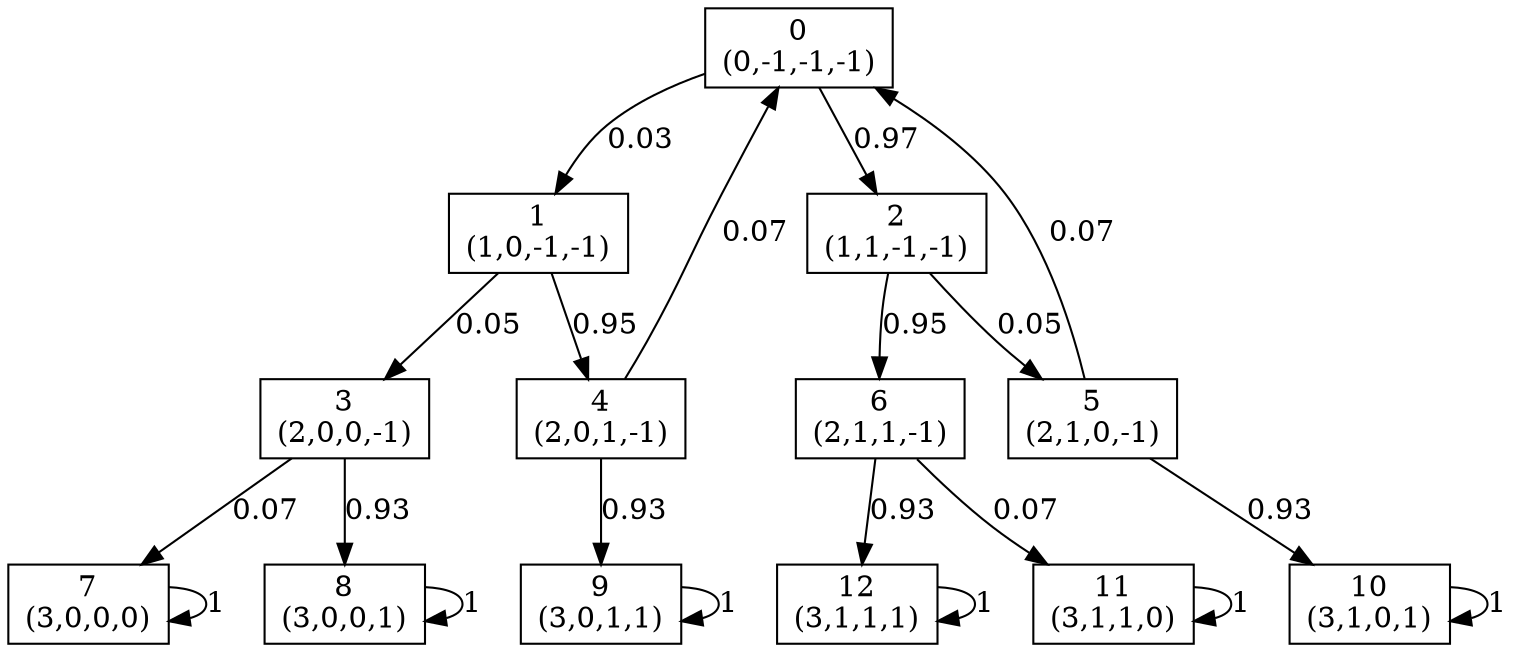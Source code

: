 digraph P {
node [shape=box];
0 -> 1 [ label="0.03" ];
0 -> 2 [ label="0.97" ];
1 -> 3 [ label="0.05" ];
1 -> 4 [ label="0.95" ];
2 -> 5 [ label="0.05" ];
2 -> 6 [ label="0.95" ];
3 -> 7 [ label="0.07" ];
3 -> 8 [ label="0.93" ];
4 -> 0 [ label="0.07" ];
4 -> 9 [ label="0.93" ];
5 -> 0 [ label="0.07" ];
5 -> 10 [ label="0.93" ];
6 -> 11 [ label="0.07" ];
6 -> 12 [ label="0.93" ];
7 -> 7 [ label="1" ];
8 -> 8 [ label="1" ];
9 -> 9 [ label="1" ];
10 -> 10 [ label="1" ];
11 -> 11 [ label="1" ];
12 -> 12 [ label="1" ];
0 [label="0\n(0,-1,-1,-1)"];
1 [label="1\n(1,0,-1,-1)"];
2 [label="2\n(1,1,-1,-1)"];
3 [label="3\n(2,0,0,-1)"];
4 [label="4\n(2,0,1,-1)"];
5 [label="5\n(2,1,0,-1)"];
6 [label="6\n(2,1,1,-1)"];
7 [label="7\n(3,0,0,0)"];
8 [label="8\n(3,0,0,1)"];
9 [label="9\n(3,0,1,1)"];
10 [label="10\n(3,1,0,1)"];
11 [label="11\n(3,1,1,0)"];
12 [label="12\n(3,1,1,1)"];
}
